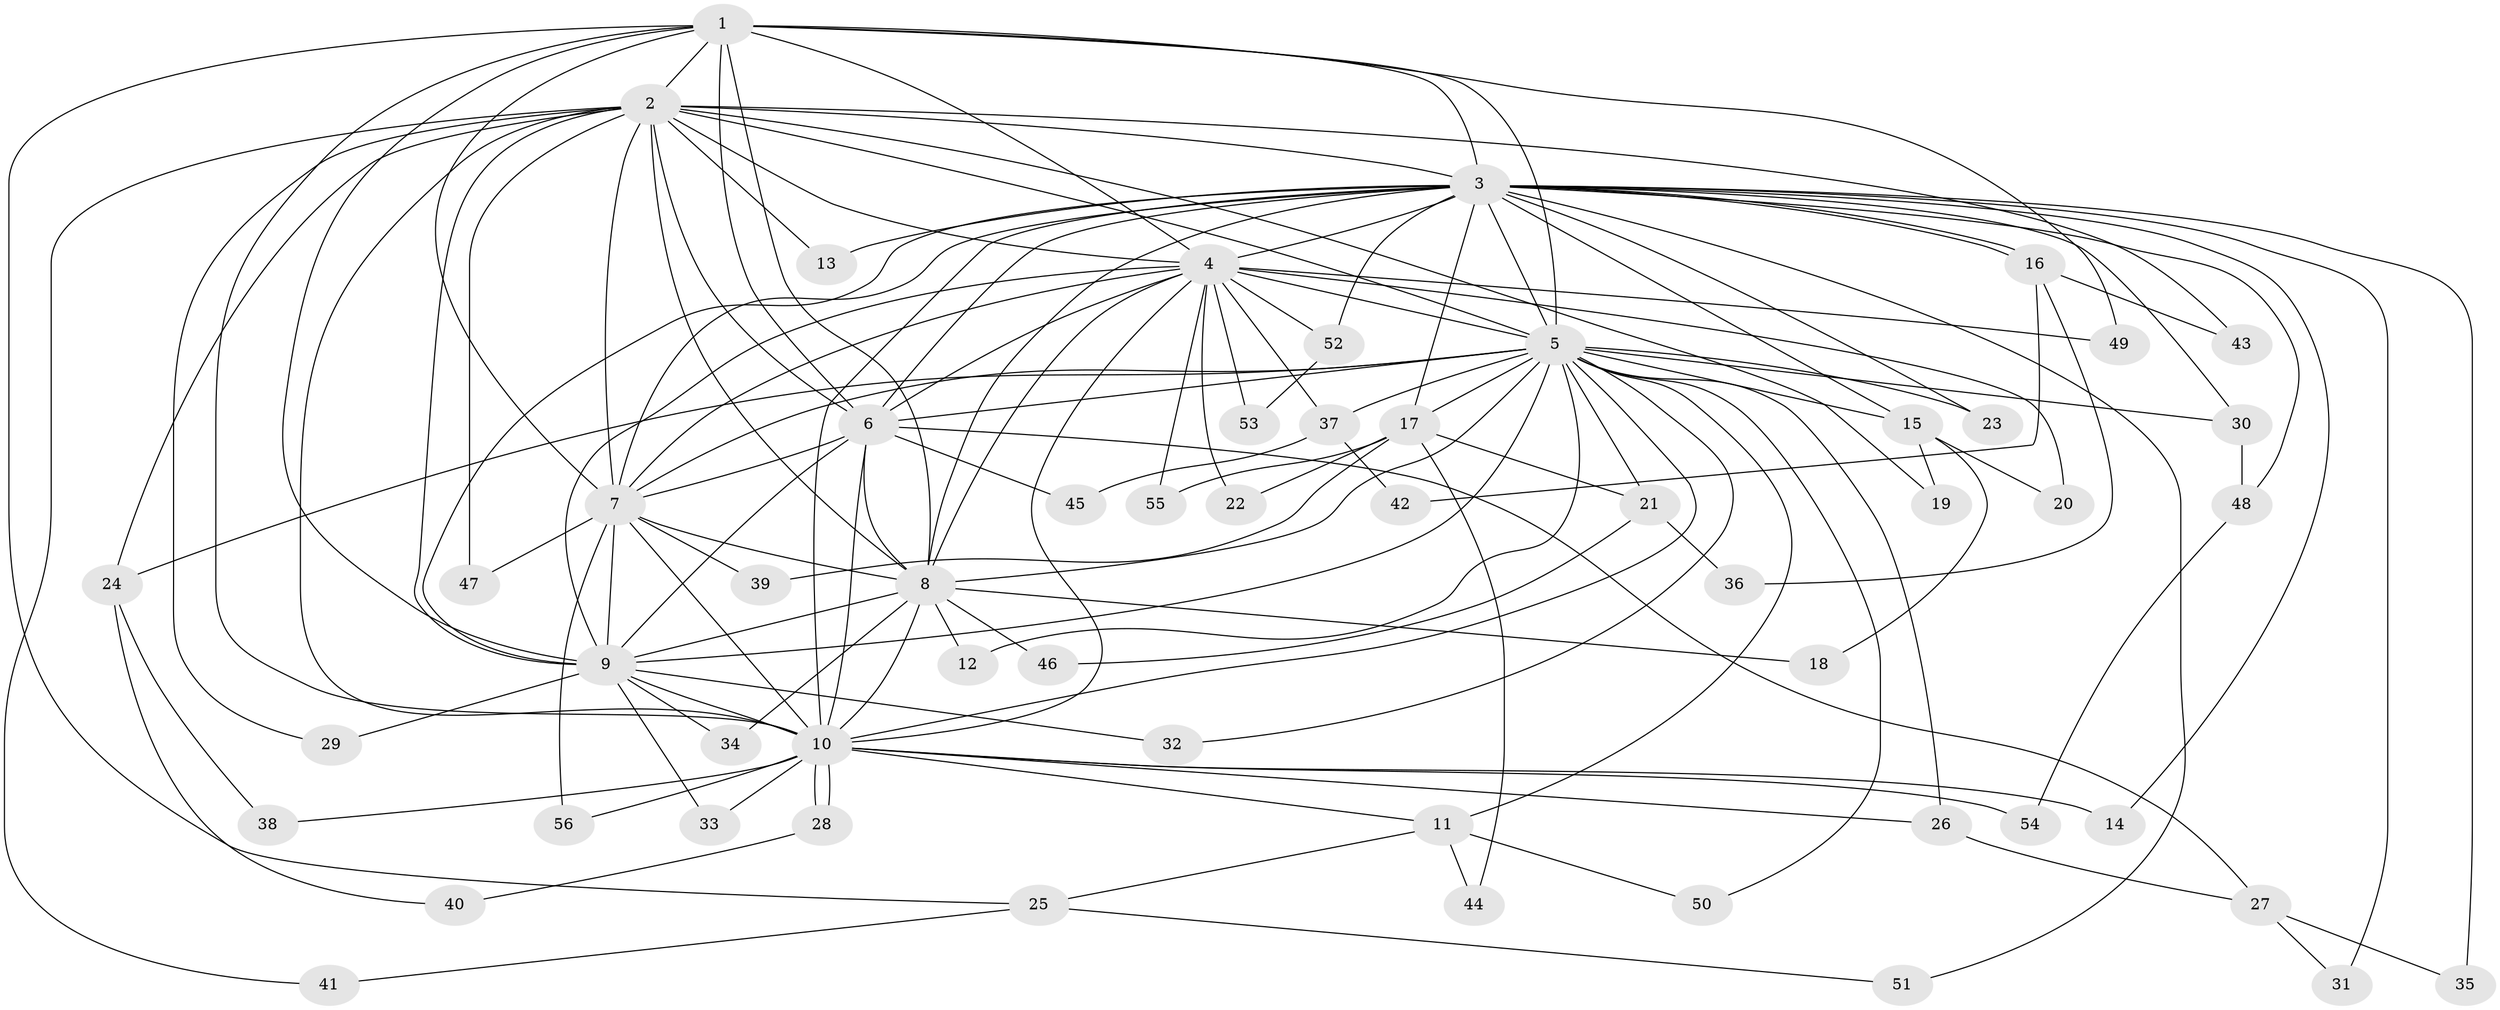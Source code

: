 // Generated by graph-tools (version 1.1) at 2025/13/03/09/25 04:13:57]
// undirected, 56 vertices, 137 edges
graph export_dot {
graph [start="1"]
  node [color=gray90,style=filled];
  1;
  2;
  3;
  4;
  5;
  6;
  7;
  8;
  9;
  10;
  11;
  12;
  13;
  14;
  15;
  16;
  17;
  18;
  19;
  20;
  21;
  22;
  23;
  24;
  25;
  26;
  27;
  28;
  29;
  30;
  31;
  32;
  33;
  34;
  35;
  36;
  37;
  38;
  39;
  40;
  41;
  42;
  43;
  44;
  45;
  46;
  47;
  48;
  49;
  50;
  51;
  52;
  53;
  54;
  55;
  56;
  1 -- 2;
  1 -- 3;
  1 -- 4;
  1 -- 5;
  1 -- 6;
  1 -- 7;
  1 -- 8;
  1 -- 9;
  1 -- 10;
  1 -- 25;
  1 -- 49;
  2 -- 3;
  2 -- 4;
  2 -- 5;
  2 -- 6;
  2 -- 7;
  2 -- 8;
  2 -- 9;
  2 -- 10;
  2 -- 13;
  2 -- 19;
  2 -- 24;
  2 -- 29;
  2 -- 41;
  2 -- 43;
  2 -- 47;
  3 -- 4;
  3 -- 5;
  3 -- 6;
  3 -- 7;
  3 -- 8;
  3 -- 9;
  3 -- 10;
  3 -- 13;
  3 -- 14;
  3 -- 15;
  3 -- 16;
  3 -- 16;
  3 -- 17;
  3 -- 23;
  3 -- 30;
  3 -- 31;
  3 -- 35;
  3 -- 48;
  3 -- 51;
  3 -- 52;
  4 -- 5;
  4 -- 6;
  4 -- 7;
  4 -- 8;
  4 -- 9;
  4 -- 10;
  4 -- 20;
  4 -- 22;
  4 -- 37;
  4 -- 49;
  4 -- 52;
  4 -- 53;
  4 -- 55;
  5 -- 6;
  5 -- 7;
  5 -- 8;
  5 -- 9;
  5 -- 10;
  5 -- 11;
  5 -- 12;
  5 -- 15;
  5 -- 17;
  5 -- 21;
  5 -- 23;
  5 -- 24;
  5 -- 26;
  5 -- 30;
  5 -- 32;
  5 -- 37;
  5 -- 50;
  6 -- 7;
  6 -- 8;
  6 -- 9;
  6 -- 10;
  6 -- 27;
  6 -- 45;
  7 -- 8;
  7 -- 9;
  7 -- 10;
  7 -- 39;
  7 -- 47;
  7 -- 56;
  8 -- 9;
  8 -- 10;
  8 -- 12;
  8 -- 18;
  8 -- 34;
  8 -- 46;
  9 -- 10;
  9 -- 29;
  9 -- 32;
  9 -- 33;
  9 -- 34;
  10 -- 11;
  10 -- 14;
  10 -- 26;
  10 -- 28;
  10 -- 28;
  10 -- 33;
  10 -- 38;
  10 -- 54;
  10 -- 56;
  11 -- 25;
  11 -- 44;
  11 -- 50;
  15 -- 18;
  15 -- 19;
  15 -- 20;
  16 -- 36;
  16 -- 42;
  16 -- 43;
  17 -- 21;
  17 -- 22;
  17 -- 39;
  17 -- 44;
  17 -- 55;
  21 -- 36;
  21 -- 46;
  24 -- 38;
  24 -- 40;
  25 -- 41;
  25 -- 51;
  26 -- 27;
  27 -- 31;
  27 -- 35;
  28 -- 40;
  30 -- 48;
  37 -- 42;
  37 -- 45;
  48 -- 54;
  52 -- 53;
}
